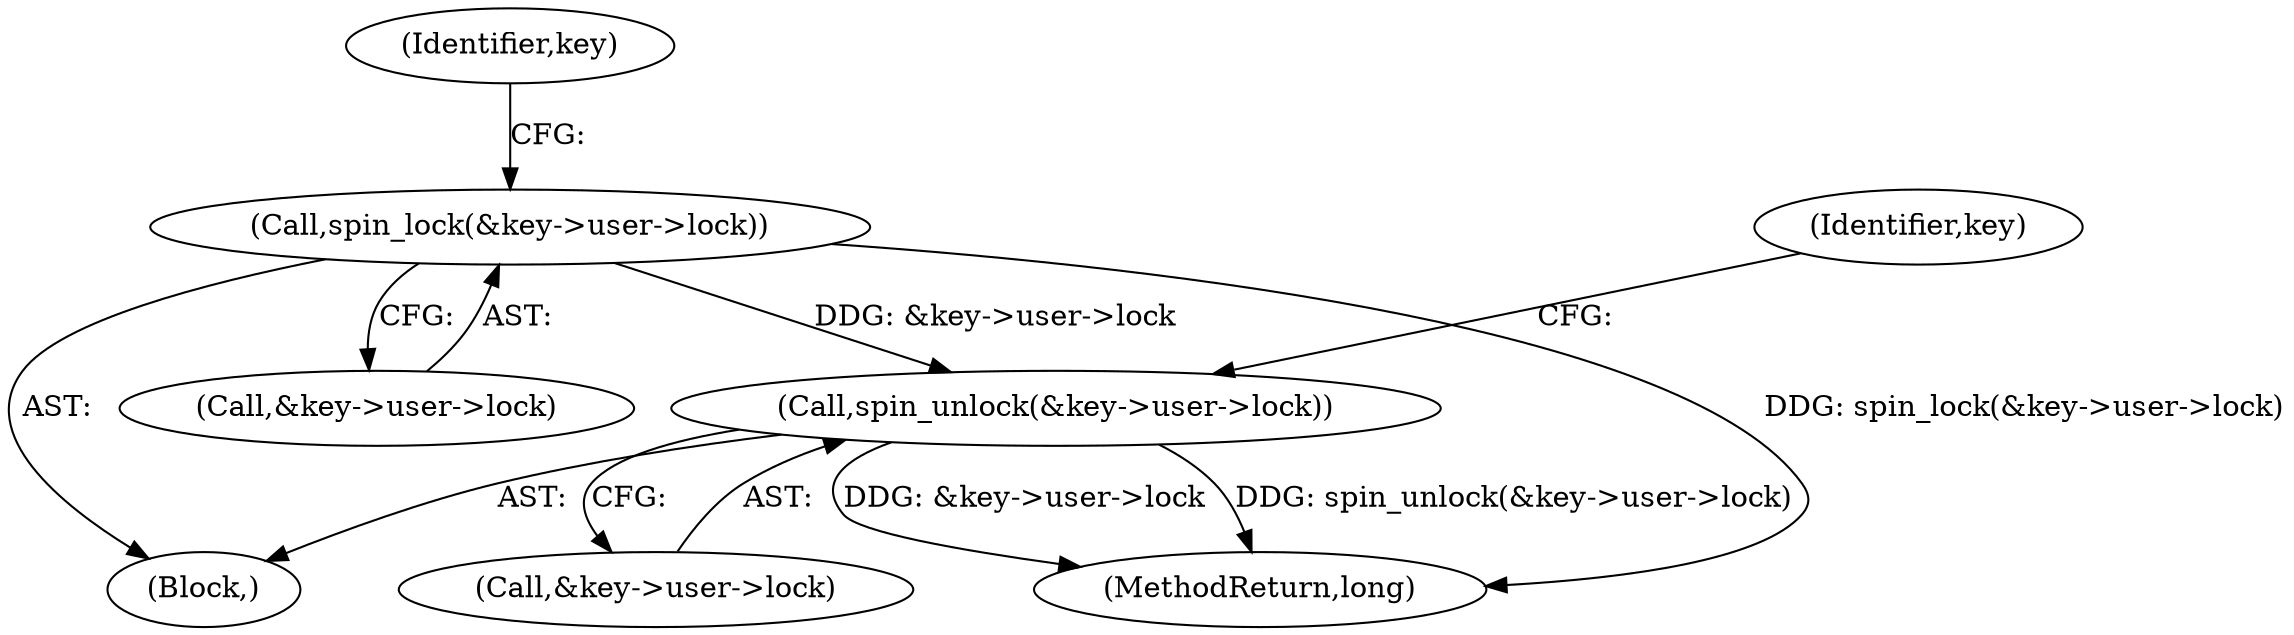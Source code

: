 digraph "0_linux_363b02dab09b3226f3bd1420dad9c72b79a42a76_8@pointer" {
"1000351" [label="(Call,spin_lock(&key->user->lock))"];
"1000373" [label="(Call,spin_unlock(&key->user->lock))"];
"1000373" [label="(Call,spin_unlock(&key->user->lock))"];
"1000351" [label="(Call,spin_lock(&key->user->lock))"];
"1000280" [label="(Block,)"];
"1000374" [label="(Call,&key->user->lock)"];
"1000384" [label="(Identifier,key)"];
"1000361" [label="(Identifier,key)"];
"1000470" [label="(MethodReturn,long)"];
"1000352" [label="(Call,&key->user->lock)"];
"1000351" -> "1000280"  [label="AST: "];
"1000351" -> "1000352"  [label="CFG: "];
"1000352" -> "1000351"  [label="AST: "];
"1000361" -> "1000351"  [label="CFG: "];
"1000351" -> "1000470"  [label="DDG: spin_lock(&key->user->lock)"];
"1000351" -> "1000373"  [label="DDG: &key->user->lock"];
"1000373" -> "1000280"  [label="AST: "];
"1000373" -> "1000374"  [label="CFG: "];
"1000374" -> "1000373"  [label="AST: "];
"1000384" -> "1000373"  [label="CFG: "];
"1000373" -> "1000470"  [label="DDG: spin_unlock(&key->user->lock)"];
"1000373" -> "1000470"  [label="DDG: &key->user->lock"];
}
